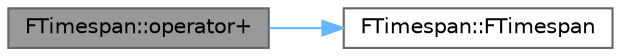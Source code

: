 digraph "FTimespan::operator+"
{
 // INTERACTIVE_SVG=YES
 // LATEX_PDF_SIZE
  bgcolor="transparent";
  edge [fontname=Helvetica,fontsize=10,labelfontname=Helvetica,labelfontsize=10];
  node [fontname=Helvetica,fontsize=10,shape=box,height=0.2,width=0.4];
  rankdir="LR";
  Node1 [id="Node000001",label="FTimespan::operator+",height=0.2,width=0.4,color="gray40", fillcolor="grey60", style="filled", fontcolor="black",tooltip="Return the result of adding the given time span to this time span."];
  Node1 -> Node2 [id="edge1_Node000001_Node000002",color="steelblue1",style="solid",tooltip=" "];
  Node2 [id="Node000002",label="FTimespan::FTimespan",height=0.2,width=0.4,color="grey40", fillcolor="white", style="filled",URL="$d0/d12/structFTimespan.html#aca97170059e97d76b01788f7103fba7a",tooltip="Default constructor (zero initialization)."];
}
